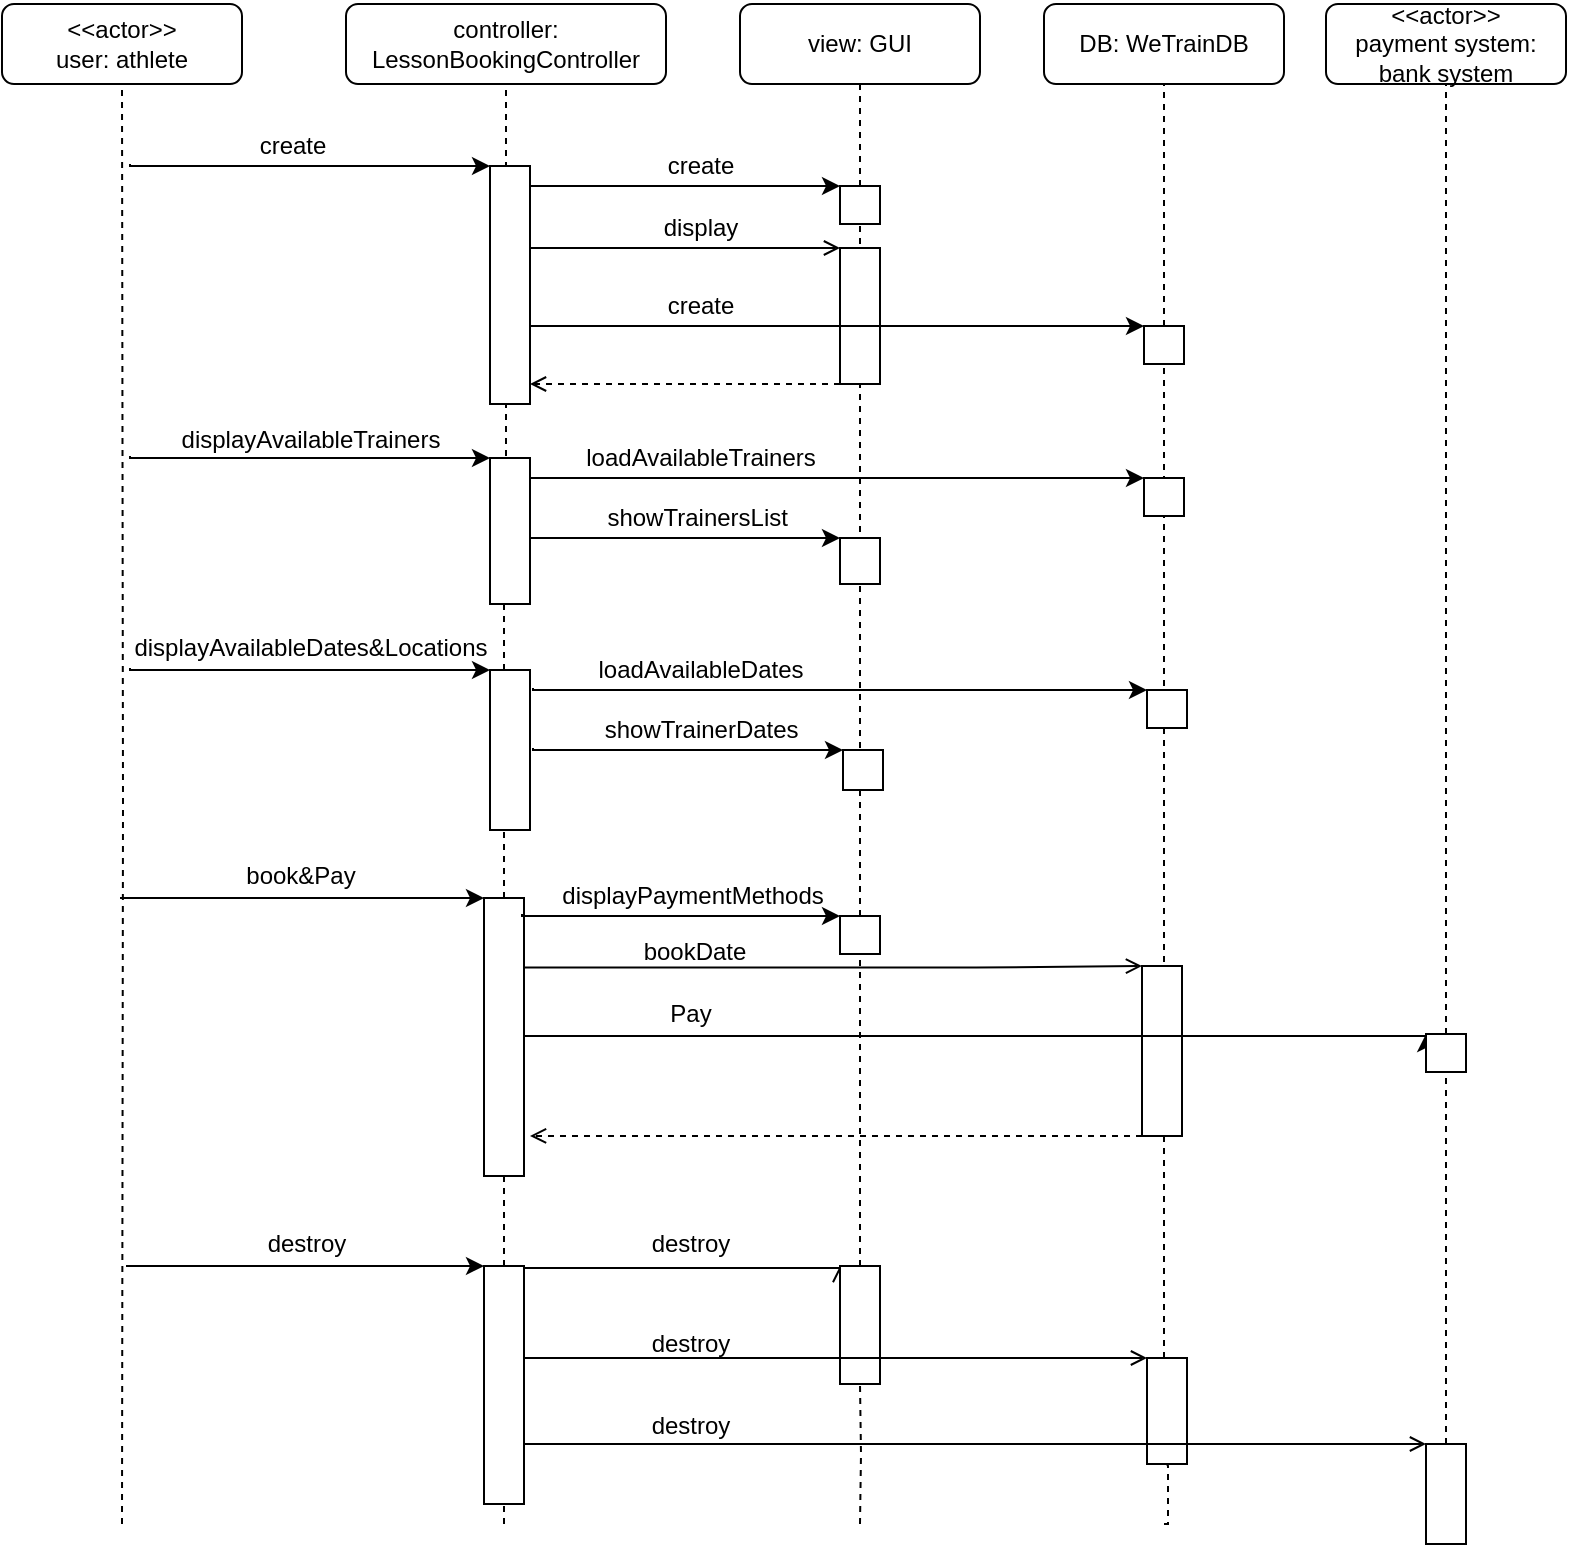 <mxfile version="15.4.0" type="device"><diagram id="8933UfHzjAzKX4I9wWrO" name="Pagina-1"><mxGraphModel dx="1024" dy="584" grid="1" gridSize="10" guides="1" tooltips="1" connect="1" arrows="1" fold="1" page="1" pageScale="1" pageWidth="827" pageHeight="1169" math="0" shadow="0"><root><mxCell id="0"/><mxCell id="1" parent="0"/><mxCell id="4rA0GOmqrqxiuNnikl1O-2" value="&amp;lt;&amp;lt;actor&amp;gt;&amp;gt;&lt;br&gt;user: athlete" style="rounded=1;whiteSpace=wrap;html=1;" parent="1" vertex="1"><mxGeometry x="16" y="40" width="120" height="40" as="geometry"/></mxCell><mxCell id="4rA0GOmqrqxiuNnikl1O-3" value="controller: LessonBookingController" style="rounded=1;whiteSpace=wrap;html=1;" parent="1" vertex="1"><mxGeometry x="188" y="40" width="160" height="40" as="geometry"/></mxCell><mxCell id="4rA0GOmqrqxiuNnikl1O-4" value="&amp;lt;&amp;lt;actor&amp;gt;&amp;gt;&lt;br&gt;payment system: bank system" style="rounded=1;whiteSpace=wrap;html=1;" parent="1" vertex="1"><mxGeometry x="678" y="40" width="120" height="40" as="geometry"/></mxCell><mxCell id="4rA0GOmqrqxiuNnikl1O-5" value="view: GUI" style="rounded=1;whiteSpace=wrap;html=1;" parent="1" vertex="1"><mxGeometry x="385" y="40" width="120" height="40" as="geometry"/></mxCell><mxCell id="4rA0GOmqrqxiuNnikl1O-7" value="" style="endArrow=none;dashed=1;html=1;rounded=0;edgeStyle=orthogonalEdgeStyle;entryX=0.5;entryY=1;entryDx=0;entryDy=0;startArrow=none;" parent="1" target="4rA0GOmqrqxiuNnikl1O-2" edge="1"><mxGeometry width="50" height="50" relative="1" as="geometry"><mxPoint x="76" y="800" as="sourcePoint"/><mxPoint x="75.5" y="90" as="targetPoint"/><Array as="points"/></mxGeometry></mxCell><mxCell id="4rA0GOmqrqxiuNnikl1O-8" value="" style="endArrow=none;dashed=1;html=1;rounded=0;edgeStyle=orthogonalEdgeStyle;entryX=0.5;entryY=1;entryDx=0;entryDy=0;startArrow=none;" parent="1" source="NZ2KXml5l7nCxh469zII-40" target="4rA0GOmqrqxiuNnikl1O-3" edge="1"><mxGeometry width="50" height="50" relative="1" as="geometry"><mxPoint x="267.5" y="670" as="sourcePoint"/><mxPoint x="268" y="80" as="targetPoint"/><Array as="points"/></mxGeometry></mxCell><mxCell id="4rA0GOmqrqxiuNnikl1O-10" value="" style="endArrow=none;dashed=1;html=1;rounded=0;edgeStyle=orthogonalEdgeStyle;entryX=0.5;entryY=1;entryDx=0;entryDy=0;startArrow=none;" parent="1" source="NZ2KXml5l7nCxh469zII-8" target="4rA0GOmqrqxiuNnikl1O-5" edge="1"><mxGeometry width="50" height="50" relative="1" as="geometry"><mxPoint x="445" y="670" as="sourcePoint"/><mxPoint x="445.5" y="100" as="targetPoint"/><Array as="points"/></mxGeometry></mxCell><mxCell id="4rA0GOmqrqxiuNnikl1O-11" value="" style="endArrow=none;dashed=1;html=1;rounded=0;edgeStyle=orthogonalEdgeStyle;entryX=0.5;entryY=1;entryDx=0;entryDy=0;startArrow=none;" parent="1" source="NZ2KXml5l7nCxh469zII-54" target="4rA0GOmqrqxiuNnikl1O-4" edge="1"><mxGeometry width="50" height="50" relative="1" as="geometry"><mxPoint x="738" y="680" as="sourcePoint"/><mxPoint x="733.5" y="90" as="targetPoint"/><Array as="points"/></mxGeometry></mxCell><mxCell id="NZ2KXml5l7nCxh469zII-1" value="DB: WeTrainDB" style="rounded=1;whiteSpace=wrap;html=1;" parent="1" vertex="1"><mxGeometry x="537" y="40" width="120" height="40" as="geometry"/></mxCell><mxCell id="NZ2KXml5l7nCxh469zII-2" value="" style="endArrow=none;dashed=1;html=1;rounded=0;edgeStyle=orthogonalEdgeStyle;entryX=0.5;entryY=1;entryDx=0;entryDy=0;startArrow=none;" parent="1" source="NZ2KXml5l7nCxh469zII-15" target="NZ2KXml5l7nCxh469zII-1" edge="1"><mxGeometry width="50" height="50" relative="1" as="geometry"><mxPoint x="596.5" y="680" as="sourcePoint"/><mxPoint x="596.5" y="90" as="targetPoint"/><Array as="points"/></mxGeometry></mxCell><mxCell id="NZ2KXml5l7nCxh469zII-3" value="" style="endArrow=classic;html=1;rounded=0;edgeStyle=orthogonalEdgeStyle;entryX=0;entryY=0;entryDx=0;entryDy=0;" parent="1" target="NZ2KXml5l7nCxh469zII-4" edge="1"><mxGeometry width="50" height="50" relative="1" as="geometry"><mxPoint x="80" y="121" as="sourcePoint"/><mxPoint x="250" y="120" as="targetPoint"/><Array as="points"><mxPoint x="80" y="120"/><mxPoint x="80" y="121"/></Array></mxGeometry></mxCell><mxCell id="NZ2KXml5l7nCxh469zII-4" value="" style="rounded=0;whiteSpace=wrap;html=1;" parent="1" vertex="1"><mxGeometry x="260" y="121" width="20" height="119" as="geometry"/></mxCell><mxCell id="NZ2KXml5l7nCxh469zII-5" value="create" style="text;html=1;align=center;verticalAlign=middle;resizable=0;points=[];autosize=1;strokeColor=none;fillColor=none;" parent="1" vertex="1"><mxGeometry x="136" y="101" width="50" height="20" as="geometry"/></mxCell><mxCell id="NZ2KXml5l7nCxh469zII-6" value="" style="endArrow=classic;html=1;rounded=0;edgeStyle=orthogonalEdgeStyle;entryX=0;entryY=0;entryDx=0;entryDy=0;" parent="1" target="NZ2KXml5l7nCxh469zII-8" edge="1"><mxGeometry width="50" height="50" relative="1" as="geometry"><mxPoint x="280" y="130" as="sourcePoint"/><mxPoint x="430" y="131" as="targetPoint"/><Array as="points"><mxPoint x="280" y="131"/></Array></mxGeometry></mxCell><mxCell id="NZ2KXml5l7nCxh469zII-7" value="create" style="text;html=1;align=center;verticalAlign=middle;resizable=0;points=[];autosize=1;strokeColor=none;fillColor=none;" parent="1" vertex="1"><mxGeometry x="340" y="111" width="50" height="20" as="geometry"/></mxCell><mxCell id="NZ2KXml5l7nCxh469zII-8" value="" style="rounded=0;whiteSpace=wrap;html=1;" parent="1" vertex="1"><mxGeometry x="435" y="131" width="20" height="19" as="geometry"/></mxCell><mxCell id="NZ2KXml5l7nCxh469zII-9" value="" style="endArrow=none;dashed=1;html=1;rounded=0;edgeStyle=orthogonalEdgeStyle;entryX=0.5;entryY=1;entryDx=0;entryDy=0;startArrow=none;" parent="1" source="NZ2KXml5l7nCxh469zII-44" target="NZ2KXml5l7nCxh469zII-8" edge="1"><mxGeometry width="50" height="50" relative="1" as="geometry"><mxPoint x="445" y="670" as="sourcePoint"/><mxPoint x="445" y="80" as="targetPoint"/><Array as="points"/></mxGeometry></mxCell><mxCell id="NZ2KXml5l7nCxh469zII-10" value="" style="endArrow=open;html=1;rounded=0;edgeStyle=orthogonalEdgeStyle;entryX=0;entryY=0;entryDx=0;entryDy=0;endFill=0;" parent="1" target="NZ2KXml5l7nCxh469zII-12" edge="1"><mxGeometry width="50" height="50" relative="1" as="geometry"><mxPoint x="280" y="161" as="sourcePoint"/><mxPoint x="430" y="162" as="targetPoint"/><Array as="points"><mxPoint x="280" y="162"/></Array></mxGeometry></mxCell><mxCell id="NZ2KXml5l7nCxh469zII-11" value="display" style="text;html=1;align=center;verticalAlign=middle;resizable=0;points=[];autosize=1;strokeColor=none;fillColor=none;" parent="1" vertex="1"><mxGeometry x="340" y="142" width="50" height="20" as="geometry"/></mxCell><mxCell id="NZ2KXml5l7nCxh469zII-36" style="edgeStyle=orthogonalEdgeStyle;rounded=0;orthogonalLoop=1;jettySize=auto;html=1;exitX=0;exitY=1;exitDx=0;exitDy=0;endArrow=open;endFill=0;dashed=1;" parent="1" source="NZ2KXml5l7nCxh469zII-12" edge="1"><mxGeometry relative="1" as="geometry"><mxPoint x="280" y="230" as="targetPoint"/><Array as="points"><mxPoint x="360" y="230"/><mxPoint x="360" y="230"/></Array></mxGeometry></mxCell><mxCell id="NZ2KXml5l7nCxh469zII-12" value="" style="rounded=0;whiteSpace=wrap;html=1;" parent="1" vertex="1"><mxGeometry x="435" y="162" width="20" height="68" as="geometry"/></mxCell><mxCell id="NZ2KXml5l7nCxh469zII-13" value="" style="endArrow=classic;html=1;rounded=0;edgeStyle=orthogonalEdgeStyle;entryX=0;entryY=0;entryDx=0;entryDy=0;" parent="1" target="NZ2KXml5l7nCxh469zII-15" edge="1"><mxGeometry width="50" height="50" relative="1" as="geometry"><mxPoint x="280" y="200" as="sourcePoint"/><mxPoint x="580" y="201" as="targetPoint"/><Array as="points"><mxPoint x="280" y="201"/></Array></mxGeometry></mxCell><mxCell id="NZ2KXml5l7nCxh469zII-14" value="create" style="text;html=1;align=center;verticalAlign=middle;resizable=0;points=[];autosize=1;strokeColor=none;fillColor=none;" parent="1" vertex="1"><mxGeometry x="340" y="181" width="50" height="20" as="geometry"/></mxCell><mxCell id="NZ2KXml5l7nCxh469zII-15" value="" style="rounded=0;whiteSpace=wrap;html=1;" parent="1" vertex="1"><mxGeometry x="587" y="201" width="20" height="19" as="geometry"/></mxCell><mxCell id="NZ2KXml5l7nCxh469zII-16" value="" style="endArrow=none;dashed=1;html=1;rounded=0;edgeStyle=orthogonalEdgeStyle;entryX=0.5;entryY=1;entryDx=0;entryDy=0;startArrow=none;" parent="1" source="NZ2KXml5l7nCxh469zII-68" target="NZ2KXml5l7nCxh469zII-15" edge="1"><mxGeometry width="50" height="50" relative="1" as="geometry"><mxPoint x="597" y="800" as="sourcePoint"/><mxPoint x="597" y="80" as="targetPoint"/><Array as="points"><mxPoint x="597" y="480"/><mxPoint x="597" y="480"/></Array></mxGeometry></mxCell><mxCell id="NZ2KXml5l7nCxh469zII-17" value="" style="endArrow=classic;html=1;rounded=0;edgeStyle=orthogonalEdgeStyle;entryX=0;entryY=0;entryDx=0;entryDy=0;" parent="1" edge="1"><mxGeometry width="50" height="50" relative="1" as="geometry"><mxPoint x="80" y="267" as="sourcePoint"/><mxPoint x="260" y="267" as="targetPoint"/><Array as="points"><mxPoint x="80" y="266"/><mxPoint x="80" y="267"/></Array></mxGeometry></mxCell><mxCell id="NZ2KXml5l7nCxh469zII-18" value="displayAvailableTrainers" style="text;html=1;align=center;verticalAlign=middle;resizable=0;points=[];autosize=1;strokeColor=none;fillColor=none;" parent="1" vertex="1"><mxGeometry x="95" y="248" width="150" height="20" as="geometry"/></mxCell><mxCell id="NZ2KXml5l7nCxh469zII-19" value="" style="rounded=0;whiteSpace=wrap;html=1;" parent="1" vertex="1"><mxGeometry x="260" y="267" width="20" height="73" as="geometry"/></mxCell><mxCell id="NZ2KXml5l7nCxh469zII-20" value="" style="endArrow=classic;html=1;rounded=0;edgeStyle=orthogonalEdgeStyle;entryX=0;entryY=0;entryDx=0;entryDy=0;" parent="1" target="NZ2KXml5l7nCxh469zII-22" edge="1"><mxGeometry width="50" height="50" relative="1" as="geometry"><mxPoint x="280" y="276" as="sourcePoint"/><mxPoint x="580" y="277" as="targetPoint"/><Array as="points"><mxPoint x="280" y="277"/></Array></mxGeometry></mxCell><mxCell id="NZ2KXml5l7nCxh469zII-21" value="loadAvailableTrainers" style="text;html=1;align=center;verticalAlign=middle;resizable=0;points=[];autosize=1;strokeColor=none;fillColor=none;" parent="1" vertex="1"><mxGeometry x="300" y="257" width="130" height="20" as="geometry"/></mxCell><mxCell id="NZ2KXml5l7nCxh469zII-22" value="" style="rounded=0;whiteSpace=wrap;html=1;" parent="1" vertex="1"><mxGeometry x="587" y="277" width="20" height="19" as="geometry"/></mxCell><mxCell id="NZ2KXml5l7nCxh469zII-23" value="" style="endArrow=classic;html=1;rounded=0;edgeStyle=orthogonalEdgeStyle;entryX=0;entryY=0;entryDx=0;entryDy=0;endFill=1;" parent="1" target="NZ2KXml5l7nCxh469zII-25" edge="1"><mxGeometry width="50" height="50" relative="1" as="geometry"><mxPoint x="280" y="306" as="sourcePoint"/><mxPoint x="430" y="307" as="targetPoint"/><Array as="points"><mxPoint x="280" y="307"/></Array></mxGeometry></mxCell><mxCell id="NZ2KXml5l7nCxh469zII-24" value="showTrainersList&amp;nbsp;" style="text;html=1;align=center;verticalAlign=middle;resizable=0;points=[];autosize=1;strokeColor=none;fillColor=none;" parent="1" vertex="1"><mxGeometry x="310" y="287" width="110" height="20" as="geometry"/></mxCell><mxCell id="NZ2KXml5l7nCxh469zII-25" value="" style="rounded=0;whiteSpace=wrap;html=1;" parent="1" vertex="1"><mxGeometry x="435" y="307" width="20" height="23" as="geometry"/></mxCell><mxCell id="NZ2KXml5l7nCxh469zII-26" value="" style="endArrow=classic;html=1;rounded=0;edgeStyle=orthogonalEdgeStyle;entryX=0;entryY=0;entryDx=0;entryDy=0;" parent="1" target="NZ2KXml5l7nCxh469zII-28" edge="1"><mxGeometry width="50" height="50" relative="1" as="geometry"><mxPoint x="80" y="373" as="sourcePoint"/><mxPoint x="260" y="373" as="targetPoint"/><Array as="points"><mxPoint x="80" y="372"/><mxPoint x="80" y="373"/></Array></mxGeometry></mxCell><mxCell id="NZ2KXml5l7nCxh469zII-27" value="displayAvailableDates&amp;amp;Locations" style="text;html=1;align=center;verticalAlign=middle;resizable=0;points=[];autosize=1;strokeColor=none;fillColor=none;" parent="1" vertex="1"><mxGeometry x="75" y="352" width="190" height="20" as="geometry"/></mxCell><mxCell id="NZ2KXml5l7nCxh469zII-28" value="" style="rounded=0;whiteSpace=wrap;html=1;" parent="1" vertex="1"><mxGeometry x="260" y="373" width="20" height="80" as="geometry"/></mxCell><mxCell id="NZ2KXml5l7nCxh469zII-29" value="" style="endArrow=classic;html=1;rounded=0;edgeStyle=orthogonalEdgeStyle;entryX=0;entryY=0;entryDx=0;entryDy=0;" parent="1" target="NZ2KXml5l7nCxh469zII-31" edge="1"><mxGeometry width="50" height="50" relative="1" as="geometry"><mxPoint x="281.5" y="382" as="sourcePoint"/><mxPoint x="581.5" y="383" as="targetPoint"/><Array as="points"><mxPoint x="281.5" y="383"/></Array></mxGeometry></mxCell><mxCell id="NZ2KXml5l7nCxh469zII-30" value="loadAvailableDates" style="text;html=1;align=center;verticalAlign=middle;resizable=0;points=[];autosize=1;strokeColor=none;fillColor=none;" parent="1" vertex="1"><mxGeometry x="305" y="363" width="120" height="20" as="geometry"/></mxCell><mxCell id="NZ2KXml5l7nCxh469zII-31" value="" style="rounded=0;whiteSpace=wrap;html=1;" parent="1" vertex="1"><mxGeometry x="588.5" y="383" width="20" height="19" as="geometry"/></mxCell><mxCell id="NZ2KXml5l7nCxh469zII-32" value="" style="endArrow=classic;html=1;rounded=0;edgeStyle=orthogonalEdgeStyle;entryX=0;entryY=0;entryDx=0;entryDy=0;endFill=1;" parent="1" target="NZ2KXml5l7nCxh469zII-34" edge="1"><mxGeometry width="50" height="50" relative="1" as="geometry"><mxPoint x="281.5" y="412" as="sourcePoint"/><mxPoint x="431.5" y="413" as="targetPoint"/><Array as="points"><mxPoint x="281.5" y="413"/></Array></mxGeometry></mxCell><mxCell id="NZ2KXml5l7nCxh469zII-33" value="showTrainerDates&amp;nbsp;" style="text;html=1;align=center;verticalAlign=middle;resizable=0;points=[];autosize=1;strokeColor=none;fillColor=none;" parent="1" vertex="1"><mxGeometry x="306.5" y="393" width="120" height="20" as="geometry"/></mxCell><mxCell id="NZ2KXml5l7nCxh469zII-34" value="" style="rounded=0;whiteSpace=wrap;html=1;" parent="1" vertex="1"><mxGeometry x="436.5" y="413" width="20" height="20" as="geometry"/></mxCell><mxCell id="NZ2KXml5l7nCxh469zII-38" value="" style="endArrow=classic;html=1;rounded=0;edgeStyle=orthogonalEdgeStyle;entryX=0;entryY=0;entryDx=0;entryDy=0;" parent="1" target="NZ2KXml5l7nCxh469zII-40" edge="1"><mxGeometry width="50" height="50" relative="1" as="geometry"><mxPoint x="75" y="487" as="sourcePoint"/><mxPoint x="255" y="487" as="targetPoint"/><Array as="points"><mxPoint x="240" y="487"/><mxPoint x="240" y="487"/></Array></mxGeometry></mxCell><mxCell id="NZ2KXml5l7nCxh469zII-39" value="book&amp;amp;Pay" style="text;html=1;align=center;verticalAlign=middle;resizable=0;points=[];autosize=1;strokeColor=none;fillColor=none;" parent="1" vertex="1"><mxGeometry x="130" y="466" width="70" height="20" as="geometry"/></mxCell><mxCell id="NZ2KXml5l7nCxh469zII-46" style="edgeStyle=orthogonalEdgeStyle;rounded=0;orthogonalLoop=1;jettySize=auto;html=1;exitX=1;exitY=0.25;exitDx=0;exitDy=0;endArrow=open;endFill=0;entryX=0;entryY=0;entryDx=0;entryDy=0;" parent="1" source="NZ2KXml5l7nCxh469zII-40" target="NZ2KXml5l7nCxh469zII-47" edge="1"><mxGeometry relative="1" as="geometry"><mxPoint x="730" y="522" as="targetPoint"/><Array as="points"><mxPoint x="503" y="522"/></Array></mxGeometry></mxCell><mxCell id="NZ2KXml5l7nCxh469zII-40" value="" style="rounded=0;whiteSpace=wrap;html=1;" parent="1" vertex="1"><mxGeometry x="257" y="487" width="20" height="139" as="geometry"/></mxCell><mxCell id="NZ2KXml5l7nCxh469zII-41" value="" style="endArrow=none;dashed=1;html=1;rounded=0;edgeStyle=orthogonalEdgeStyle;entryX=0.5;entryY=1;entryDx=0;entryDy=0;startArrow=none;" parent="1" source="NZ2KXml5l7nCxh469zII-61" target="NZ2KXml5l7nCxh469zII-40" edge="1"><mxGeometry width="50" height="50" relative="1" as="geometry"><mxPoint x="267" y="800" as="sourcePoint"/><mxPoint x="268" y="80" as="targetPoint"/><Array as="points"/></mxGeometry></mxCell><mxCell id="NZ2KXml5l7nCxh469zII-42" value="" style="endArrow=classic;html=1;rounded=0;edgeStyle=orthogonalEdgeStyle;entryX=0;entryY=0;entryDx=0;entryDy=0;" parent="1" target="NZ2KXml5l7nCxh469zII-44" edge="1"><mxGeometry width="50" height="50" relative="1" as="geometry"><mxPoint x="276" y="495" as="sourcePoint"/><mxPoint x="431" y="496" as="targetPoint"/><Array as="points"><mxPoint x="276" y="496"/></Array></mxGeometry></mxCell><mxCell id="NZ2KXml5l7nCxh469zII-43" value="displayPaymentMethods" style="text;html=1;align=center;verticalAlign=middle;resizable=0;points=[];autosize=1;strokeColor=none;fillColor=none;" parent="1" vertex="1"><mxGeometry x="286" y="476" width="150" height="20" as="geometry"/></mxCell><mxCell id="NZ2KXml5l7nCxh469zII-44" value="" style="rounded=0;whiteSpace=wrap;html=1;" parent="1" vertex="1"><mxGeometry x="435" y="496" width="20" height="19" as="geometry"/></mxCell><mxCell id="NZ2KXml5l7nCxh469zII-45" value="" style="endArrow=none;dashed=1;html=1;rounded=0;edgeStyle=orthogonalEdgeStyle;entryX=0.5;entryY=1;entryDx=0;entryDy=0;startArrow=none;" parent="1" source="NZ2KXml5l7nCxh469zII-64" target="NZ2KXml5l7nCxh469zII-44" edge="1"><mxGeometry width="50" height="50" relative="1" as="geometry"><mxPoint x="445" y="800" as="sourcePoint"/><mxPoint x="445" y="150" as="targetPoint"/><Array as="points"/></mxGeometry></mxCell><mxCell id="NZ2KXml5l7nCxh469zII-47" value="" style="rounded=0;whiteSpace=wrap;html=1;" parent="1" vertex="1"><mxGeometry x="586" y="521" width="20" height="85" as="geometry"/></mxCell><mxCell id="NZ2KXml5l7nCxh469zII-50" value="bookDate" style="text;html=1;align=center;verticalAlign=middle;resizable=0;points=[];autosize=1;strokeColor=none;fillColor=none;" parent="1" vertex="1"><mxGeometry x="327" y="504" width="70" height="20" as="geometry"/></mxCell><mxCell id="NZ2KXml5l7nCxh469zII-53" value="" style="endArrow=classic;html=1;rounded=0;edgeStyle=orthogonalEdgeStyle;entryX=0;entryY=0;entryDx=0;entryDy=0;" parent="1" target="NZ2KXml5l7nCxh469zII-54" edge="1"><mxGeometry width="50" height="50" relative="1" as="geometry"><mxPoint x="277" y="556" as="sourcePoint"/><mxPoint x="720" y="557" as="targetPoint"/><Array as="points"><mxPoint x="728" y="556"/></Array></mxGeometry></mxCell><mxCell id="NZ2KXml5l7nCxh469zII-54" value="" style="rounded=0;whiteSpace=wrap;html=1;" parent="1" vertex="1"><mxGeometry x="728" y="555" width="20" height="19" as="geometry"/></mxCell><mxCell id="NZ2KXml5l7nCxh469zII-55" value="" style="endArrow=none;dashed=1;html=1;rounded=0;edgeStyle=orthogonalEdgeStyle;entryX=0.5;entryY=1;entryDx=0;entryDy=0;startArrow=none;" parent="1" source="NZ2KXml5l7nCxh469zII-73" target="NZ2KXml5l7nCxh469zII-54" edge="1"><mxGeometry width="50" height="50" relative="1" as="geometry"><mxPoint x="738" y="800" as="sourcePoint"/><mxPoint x="738" y="80" as="targetPoint"/><Array as="points"/></mxGeometry></mxCell><mxCell id="NZ2KXml5l7nCxh469zII-57" value="Pay" style="text;html=1;align=center;verticalAlign=middle;resizable=0;points=[];autosize=1;strokeColor=none;fillColor=none;" parent="1" vertex="1"><mxGeometry x="340" y="535" width="40" height="20" as="geometry"/></mxCell><mxCell id="NZ2KXml5l7nCxh469zII-58" style="edgeStyle=orthogonalEdgeStyle;rounded=0;orthogonalLoop=1;jettySize=auto;html=1;exitX=0;exitY=1;exitDx=0;exitDy=0;endArrow=open;endFill=0;dashed=1;entryX=1.15;entryY=0.856;entryDx=0;entryDy=0;entryPerimeter=0;" parent="1" source="NZ2KXml5l7nCxh469zII-47" target="NZ2KXml5l7nCxh469zII-40" edge="1"><mxGeometry relative="1" as="geometry"><mxPoint x="430" y="606" as="targetPoint"/><mxPoint x="585" y="606" as="sourcePoint"/><Array as="points"><mxPoint x="530" y="606"/><mxPoint x="530" y="606"/></Array></mxGeometry></mxCell><mxCell id="NZ2KXml5l7nCxh469zII-59" value="" style="endArrow=classic;html=1;rounded=0;edgeStyle=orthogonalEdgeStyle;entryX=0;entryY=0;entryDx=0;entryDy=0;" parent="1" target="NZ2KXml5l7nCxh469zII-61" edge="1"><mxGeometry width="50" height="50" relative="1" as="geometry"><mxPoint x="78" y="671" as="sourcePoint"/><mxPoint x="260" y="671" as="targetPoint"/><Array as="points"><mxPoint x="243" y="671"/></Array></mxGeometry></mxCell><mxCell id="NZ2KXml5l7nCxh469zII-60" value="destroy" style="text;html=1;align=center;verticalAlign=middle;resizable=0;points=[];autosize=1;strokeColor=none;fillColor=none;" parent="1" vertex="1"><mxGeometry x="143" y="650" width="50" height="20" as="geometry"/></mxCell><mxCell id="NZ2KXml5l7nCxh469zII-61" value="" style="rounded=0;whiteSpace=wrap;html=1;" parent="1" vertex="1"><mxGeometry x="257" y="671" width="20" height="119" as="geometry"/></mxCell><mxCell id="NZ2KXml5l7nCxh469zII-62" value="" style="endArrow=none;dashed=1;html=1;rounded=0;edgeStyle=orthogonalEdgeStyle;entryX=0.5;entryY=1;entryDx=0;entryDy=0;" parent="1" target="NZ2KXml5l7nCxh469zII-61" edge="1"><mxGeometry width="50" height="50" relative="1" as="geometry"><mxPoint x="267" y="800" as="sourcePoint"/><mxPoint x="267" y="610" as="targetPoint"/><Array as="points"/></mxGeometry></mxCell><mxCell id="NZ2KXml5l7nCxh469zII-63" value="" style="endArrow=open;html=1;rounded=0;edgeStyle=orthogonalEdgeStyle;entryX=0;entryY=0;entryDx=0;entryDy=0;endFill=0;" parent="1" target="NZ2KXml5l7nCxh469zII-64" edge="1"><mxGeometry width="50" height="50" relative="1" as="geometry"><mxPoint x="277" y="671" as="sourcePoint"/><mxPoint x="432" y="672" as="targetPoint"/><Array as="points"><mxPoint x="277" y="672"/><mxPoint x="435" y="672"/></Array></mxGeometry></mxCell><mxCell id="NZ2KXml5l7nCxh469zII-64" value="" style="rounded=0;whiteSpace=wrap;html=1;" parent="1" vertex="1"><mxGeometry x="435" y="671" width="20" height="59" as="geometry"/></mxCell><mxCell id="NZ2KXml5l7nCxh469zII-65" value="" style="endArrow=none;dashed=1;html=1;rounded=0;edgeStyle=orthogonalEdgeStyle;entryX=0.5;entryY=1;entryDx=0;entryDy=0;" parent="1" target="NZ2KXml5l7nCxh469zII-64" edge="1"><mxGeometry width="50" height="50" relative="1" as="geometry"><mxPoint x="445" y="800" as="sourcePoint"/><mxPoint x="445" y="499" as="targetPoint"/><Array as="points"/></mxGeometry></mxCell><mxCell id="NZ2KXml5l7nCxh469zII-66" value="destroy" style="text;html=1;align=center;verticalAlign=middle;resizable=0;points=[];autosize=1;strokeColor=none;fillColor=none;" parent="1" vertex="1"><mxGeometry x="335" y="650" width="50" height="20" as="geometry"/></mxCell><mxCell id="NZ2KXml5l7nCxh469zII-67" value="" style="endArrow=open;html=1;rounded=0;edgeStyle=orthogonalEdgeStyle;entryX=0;entryY=0;entryDx=0;entryDy=0;endFill=0;" parent="1" target="NZ2KXml5l7nCxh469zII-68" edge="1"><mxGeometry width="50" height="50" relative="1" as="geometry"><mxPoint x="277" y="716" as="sourcePoint"/><mxPoint x="432" y="717" as="targetPoint"/><Array as="points"><mxPoint x="277" y="717"/><mxPoint x="435" y="717"/></Array></mxGeometry></mxCell><mxCell id="NZ2KXml5l7nCxh469zII-69" value="destroy" style="text;html=1;align=center;verticalAlign=middle;resizable=0;points=[];autosize=1;strokeColor=none;fillColor=none;" parent="1" vertex="1"><mxGeometry x="335" y="700" width="50" height="20" as="geometry"/></mxCell><mxCell id="NZ2KXml5l7nCxh469zII-68" value="" style="rounded=0;whiteSpace=wrap;html=1;" parent="1" vertex="1"><mxGeometry x="588.5" y="717" width="20" height="53" as="geometry"/></mxCell><mxCell id="NZ2KXml5l7nCxh469zII-71" value="" style="endArrow=none;dashed=1;html=1;rounded=0;edgeStyle=orthogonalEdgeStyle;entryX=0.5;entryY=1;entryDx=0;entryDy=0;" parent="1" target="NZ2KXml5l7nCxh469zII-68" edge="1"><mxGeometry width="50" height="50" relative="1" as="geometry"><mxPoint x="597" y="800" as="sourcePoint"/><mxPoint x="597" y="220" as="targetPoint"/><Array as="points"><mxPoint x="599" y="800"/><mxPoint x="599" y="771"/></Array></mxGeometry></mxCell><mxCell id="NZ2KXml5l7nCxh469zII-72" value="" style="endArrow=open;html=1;rounded=0;edgeStyle=orthogonalEdgeStyle;entryX=0;entryY=0;entryDx=0;entryDy=0;endFill=0;" parent="1" target="NZ2KXml5l7nCxh469zII-73" edge="1"><mxGeometry width="50" height="50" relative="1" as="geometry"><mxPoint x="277" y="762" as="sourcePoint"/><mxPoint x="432" y="763" as="targetPoint"/><Array as="points"><mxPoint x="277" y="760"/></Array></mxGeometry></mxCell><mxCell id="NZ2KXml5l7nCxh469zII-74" value="destroy" style="text;html=1;align=center;verticalAlign=middle;resizable=0;points=[];autosize=1;strokeColor=none;fillColor=none;" parent="1" vertex="1"><mxGeometry x="335" y="741" width="50" height="20" as="geometry"/></mxCell><mxCell id="NZ2KXml5l7nCxh469zII-73" value="" style="rounded=0;whiteSpace=wrap;html=1;" parent="1" vertex="1"><mxGeometry x="728" y="760" width="20" height="50" as="geometry"/></mxCell></root></mxGraphModel></diagram></mxfile>